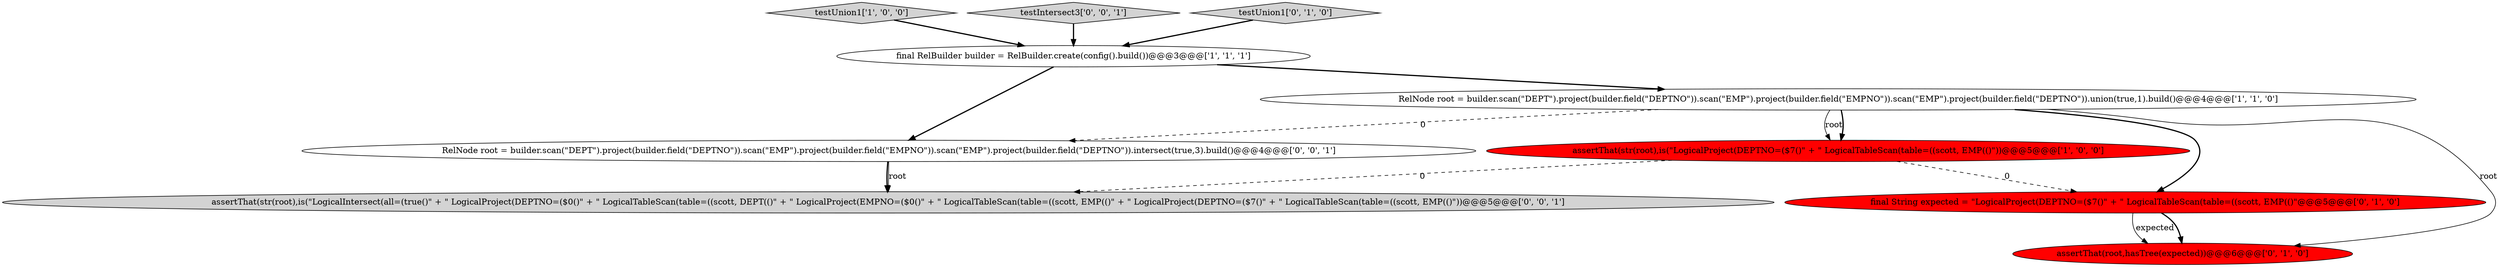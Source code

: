 digraph {
3 [style = filled, label = "testUnion1['1', '0', '0']", fillcolor = lightgray, shape = diamond image = "AAA0AAABBB1BBB"];
8 [style = filled, label = "testIntersect3['0', '0', '1']", fillcolor = lightgray, shape = diamond image = "AAA0AAABBB3BBB"];
2 [style = filled, label = "assertThat(str(root),is(\"LogicalProject(DEPTNO=($7()\" + \" LogicalTableScan(table=((scott, EMP(()\"))@@@5@@@['1', '0', '0']", fillcolor = red, shape = ellipse image = "AAA1AAABBB1BBB"];
6 [style = filled, label = "testUnion1['0', '1', '0']", fillcolor = lightgray, shape = diamond image = "AAA0AAABBB2BBB"];
7 [style = filled, label = "RelNode root = builder.scan(\"DEPT\").project(builder.field(\"DEPTNO\")).scan(\"EMP\").project(builder.field(\"EMPNO\")).scan(\"EMP\").project(builder.field(\"DEPTNO\")).intersect(true,3).build()@@@4@@@['0', '0', '1']", fillcolor = white, shape = ellipse image = "AAA0AAABBB3BBB"];
1 [style = filled, label = "final RelBuilder builder = RelBuilder.create(config().build())@@@3@@@['1', '1', '1']", fillcolor = white, shape = ellipse image = "AAA0AAABBB1BBB"];
4 [style = filled, label = "final String expected = \"LogicalProject(DEPTNO=($7()\" + \" LogicalTableScan(table=((scott, EMP(()\"@@@5@@@['0', '1', '0']", fillcolor = red, shape = ellipse image = "AAA1AAABBB2BBB"];
5 [style = filled, label = "assertThat(root,hasTree(expected))@@@6@@@['0', '1', '0']", fillcolor = red, shape = ellipse image = "AAA1AAABBB2BBB"];
9 [style = filled, label = "assertThat(str(root),is(\"LogicalIntersect(all=(true()\" + \" LogicalProject(DEPTNO=($0()\" + \" LogicalTableScan(table=((scott, DEPT(()\" + \" LogicalProject(EMPNO=($0()\" + \" LogicalTableScan(table=((scott, EMP(()\" + \" LogicalProject(DEPTNO=($7()\" + \" LogicalTableScan(table=((scott, EMP(()\"))@@@5@@@['0', '0', '1']", fillcolor = lightgray, shape = ellipse image = "AAA0AAABBB3BBB"];
0 [style = filled, label = "RelNode root = builder.scan(\"DEPT\").project(builder.field(\"DEPTNO\")).scan(\"EMP\").project(builder.field(\"EMPNO\")).scan(\"EMP\").project(builder.field(\"DEPTNO\")).union(true,1).build()@@@4@@@['1', '1', '0']", fillcolor = white, shape = ellipse image = "AAA0AAABBB1BBB"];
7->9 [style = bold, label=""];
8->1 [style = bold, label=""];
6->1 [style = bold, label=""];
0->5 [style = solid, label="root"];
2->4 [style = dashed, label="0"];
0->2 [style = solid, label="root"];
4->5 [style = solid, label="expected"];
1->0 [style = bold, label=""];
3->1 [style = bold, label=""];
0->7 [style = dashed, label="0"];
0->4 [style = bold, label=""];
2->9 [style = dashed, label="0"];
4->5 [style = bold, label=""];
1->7 [style = bold, label=""];
7->9 [style = solid, label="root"];
0->2 [style = bold, label=""];
}
